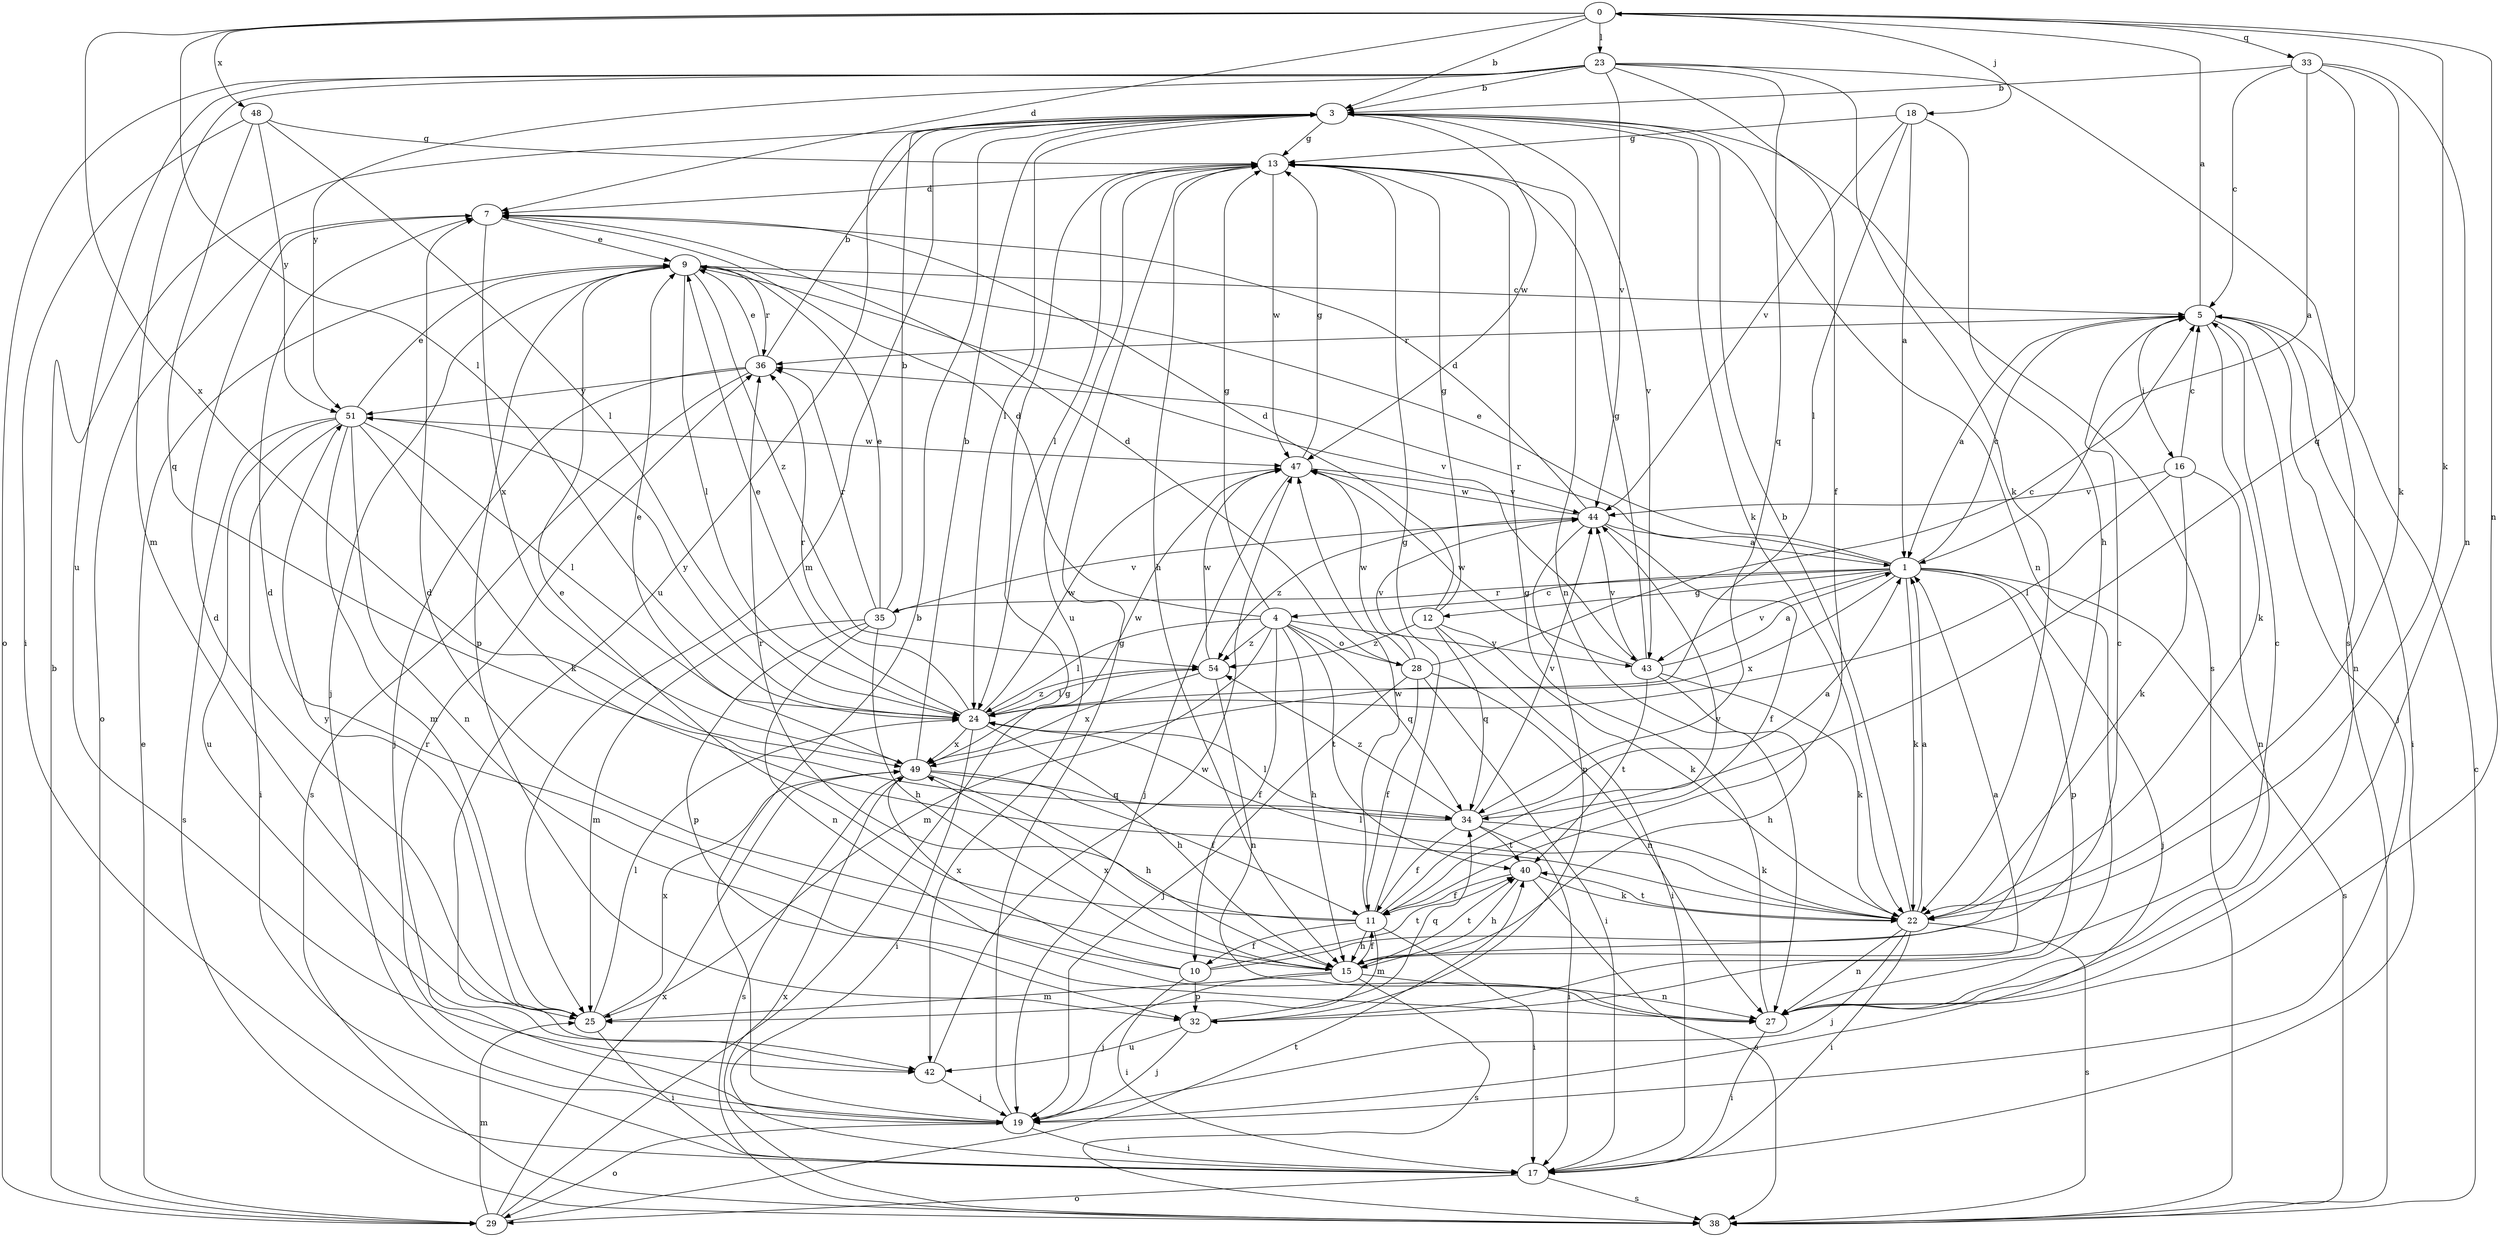 strict digraph  {
0;
1;
3;
4;
5;
7;
9;
10;
11;
12;
13;
15;
16;
17;
18;
19;
22;
23;
24;
25;
27;
28;
29;
32;
33;
34;
35;
36;
38;
40;
42;
43;
44;
47;
48;
49;
51;
54;
0 -> 3  [label=b];
0 -> 7  [label=d];
0 -> 18  [label=j];
0 -> 22  [label=k];
0 -> 23  [label=l];
0 -> 24  [label=l];
0 -> 27  [label=n];
0 -> 33  [label=q];
0 -> 48  [label=x];
0 -> 49  [label=x];
1 -> 4  [label=c];
1 -> 5  [label=c];
1 -> 9  [label=e];
1 -> 12  [label=g];
1 -> 19  [label=j];
1 -> 22  [label=k];
1 -> 32  [label=p];
1 -> 35  [label=r];
1 -> 36  [label=r];
1 -> 38  [label=s];
1 -> 43  [label=v];
1 -> 49  [label=x];
3 -> 13  [label=g];
3 -> 22  [label=k];
3 -> 24  [label=l];
3 -> 25  [label=m];
3 -> 27  [label=n];
3 -> 38  [label=s];
3 -> 42  [label=u];
3 -> 43  [label=v];
3 -> 47  [label=w];
4 -> 7  [label=d];
4 -> 10  [label=f];
4 -> 13  [label=g];
4 -> 15  [label=h];
4 -> 24  [label=l];
4 -> 25  [label=m];
4 -> 28  [label=o];
4 -> 34  [label=q];
4 -> 40  [label=t];
4 -> 43  [label=v];
4 -> 54  [label=z];
5 -> 0  [label=a];
5 -> 1  [label=a];
5 -> 16  [label=i];
5 -> 17  [label=i];
5 -> 19  [label=j];
5 -> 22  [label=k];
5 -> 27  [label=n];
5 -> 36  [label=r];
7 -> 9  [label=e];
7 -> 29  [label=o];
7 -> 49  [label=x];
9 -> 5  [label=c];
9 -> 19  [label=j];
9 -> 24  [label=l];
9 -> 32  [label=p];
9 -> 36  [label=r];
9 -> 43  [label=v];
9 -> 54  [label=z];
10 -> 5  [label=c];
10 -> 7  [label=d];
10 -> 17  [label=i];
10 -> 32  [label=p];
10 -> 40  [label=t];
10 -> 49  [label=x];
11 -> 9  [label=e];
11 -> 10  [label=f];
11 -> 13  [label=g];
11 -> 15  [label=h];
11 -> 17  [label=i];
11 -> 25  [label=m];
11 -> 36  [label=r];
11 -> 44  [label=v];
11 -> 47  [label=w];
12 -> 7  [label=d];
12 -> 13  [label=g];
12 -> 17  [label=i];
12 -> 22  [label=k];
12 -> 34  [label=q];
12 -> 54  [label=z];
13 -> 7  [label=d];
13 -> 15  [label=h];
13 -> 24  [label=l];
13 -> 27  [label=n];
13 -> 42  [label=u];
13 -> 47  [label=w];
15 -> 5  [label=c];
15 -> 7  [label=d];
15 -> 11  [label=f];
15 -> 19  [label=j];
15 -> 25  [label=m];
15 -> 27  [label=n];
15 -> 38  [label=s];
15 -> 40  [label=t];
15 -> 49  [label=x];
16 -> 5  [label=c];
16 -> 22  [label=k];
16 -> 24  [label=l];
16 -> 27  [label=n];
16 -> 44  [label=v];
17 -> 29  [label=o];
17 -> 38  [label=s];
18 -> 1  [label=a];
18 -> 13  [label=g];
18 -> 15  [label=h];
18 -> 24  [label=l];
18 -> 44  [label=v];
19 -> 3  [label=b];
19 -> 13  [label=g];
19 -> 17  [label=i];
19 -> 29  [label=o];
19 -> 36  [label=r];
22 -> 1  [label=a];
22 -> 3  [label=b];
22 -> 17  [label=i];
22 -> 19  [label=j];
22 -> 24  [label=l];
22 -> 27  [label=n];
22 -> 38  [label=s];
22 -> 40  [label=t];
23 -> 3  [label=b];
23 -> 11  [label=f];
23 -> 22  [label=k];
23 -> 25  [label=m];
23 -> 29  [label=o];
23 -> 34  [label=q];
23 -> 38  [label=s];
23 -> 42  [label=u];
23 -> 44  [label=v];
23 -> 51  [label=y];
24 -> 9  [label=e];
24 -> 15  [label=h];
24 -> 17  [label=i];
24 -> 36  [label=r];
24 -> 47  [label=w];
24 -> 49  [label=x];
24 -> 51  [label=y];
24 -> 54  [label=z];
25 -> 7  [label=d];
25 -> 17  [label=i];
25 -> 24  [label=l];
25 -> 49  [label=x];
25 -> 51  [label=y];
27 -> 13  [label=g];
27 -> 17  [label=i];
28 -> 5  [label=c];
28 -> 7  [label=d];
28 -> 11  [label=f];
28 -> 17  [label=i];
28 -> 19  [label=j];
28 -> 27  [label=n];
28 -> 44  [label=v];
28 -> 47  [label=w];
29 -> 3  [label=b];
29 -> 9  [label=e];
29 -> 13  [label=g];
29 -> 25  [label=m];
29 -> 40  [label=t];
29 -> 49  [label=x];
32 -> 1  [label=a];
32 -> 19  [label=j];
32 -> 34  [label=q];
32 -> 42  [label=u];
33 -> 1  [label=a];
33 -> 3  [label=b];
33 -> 5  [label=c];
33 -> 22  [label=k];
33 -> 27  [label=n];
33 -> 34  [label=q];
34 -> 1  [label=a];
34 -> 11  [label=f];
34 -> 17  [label=i];
34 -> 22  [label=k];
34 -> 24  [label=l];
34 -> 40  [label=t];
34 -> 44  [label=v];
34 -> 54  [label=z];
35 -> 3  [label=b];
35 -> 9  [label=e];
35 -> 15  [label=h];
35 -> 25  [label=m];
35 -> 27  [label=n];
35 -> 32  [label=p];
35 -> 36  [label=r];
35 -> 44  [label=v];
36 -> 3  [label=b];
36 -> 9  [label=e];
36 -> 19  [label=j];
36 -> 38  [label=s];
36 -> 51  [label=y];
38 -> 5  [label=c];
38 -> 49  [label=x];
40 -> 11  [label=f];
40 -> 15  [label=h];
40 -> 22  [label=k];
40 -> 38  [label=s];
42 -> 19  [label=j];
42 -> 47  [label=w];
43 -> 1  [label=a];
43 -> 13  [label=g];
43 -> 15  [label=h];
43 -> 22  [label=k];
43 -> 40  [label=t];
43 -> 44  [label=v];
43 -> 47  [label=w];
44 -> 1  [label=a];
44 -> 7  [label=d];
44 -> 11  [label=f];
44 -> 32  [label=p];
44 -> 47  [label=w];
44 -> 54  [label=z];
47 -> 13  [label=g];
47 -> 19  [label=j];
47 -> 44  [label=v];
48 -> 13  [label=g];
48 -> 17  [label=i];
48 -> 24  [label=l];
48 -> 34  [label=q];
48 -> 51  [label=y];
49 -> 3  [label=b];
49 -> 9  [label=e];
49 -> 11  [label=f];
49 -> 15  [label=h];
49 -> 34  [label=q];
49 -> 38  [label=s];
49 -> 47  [label=w];
51 -> 9  [label=e];
51 -> 17  [label=i];
51 -> 22  [label=k];
51 -> 24  [label=l];
51 -> 25  [label=m];
51 -> 27  [label=n];
51 -> 38  [label=s];
51 -> 42  [label=u];
51 -> 47  [label=w];
54 -> 24  [label=l];
54 -> 27  [label=n];
54 -> 47  [label=w];
54 -> 49  [label=x];
}
